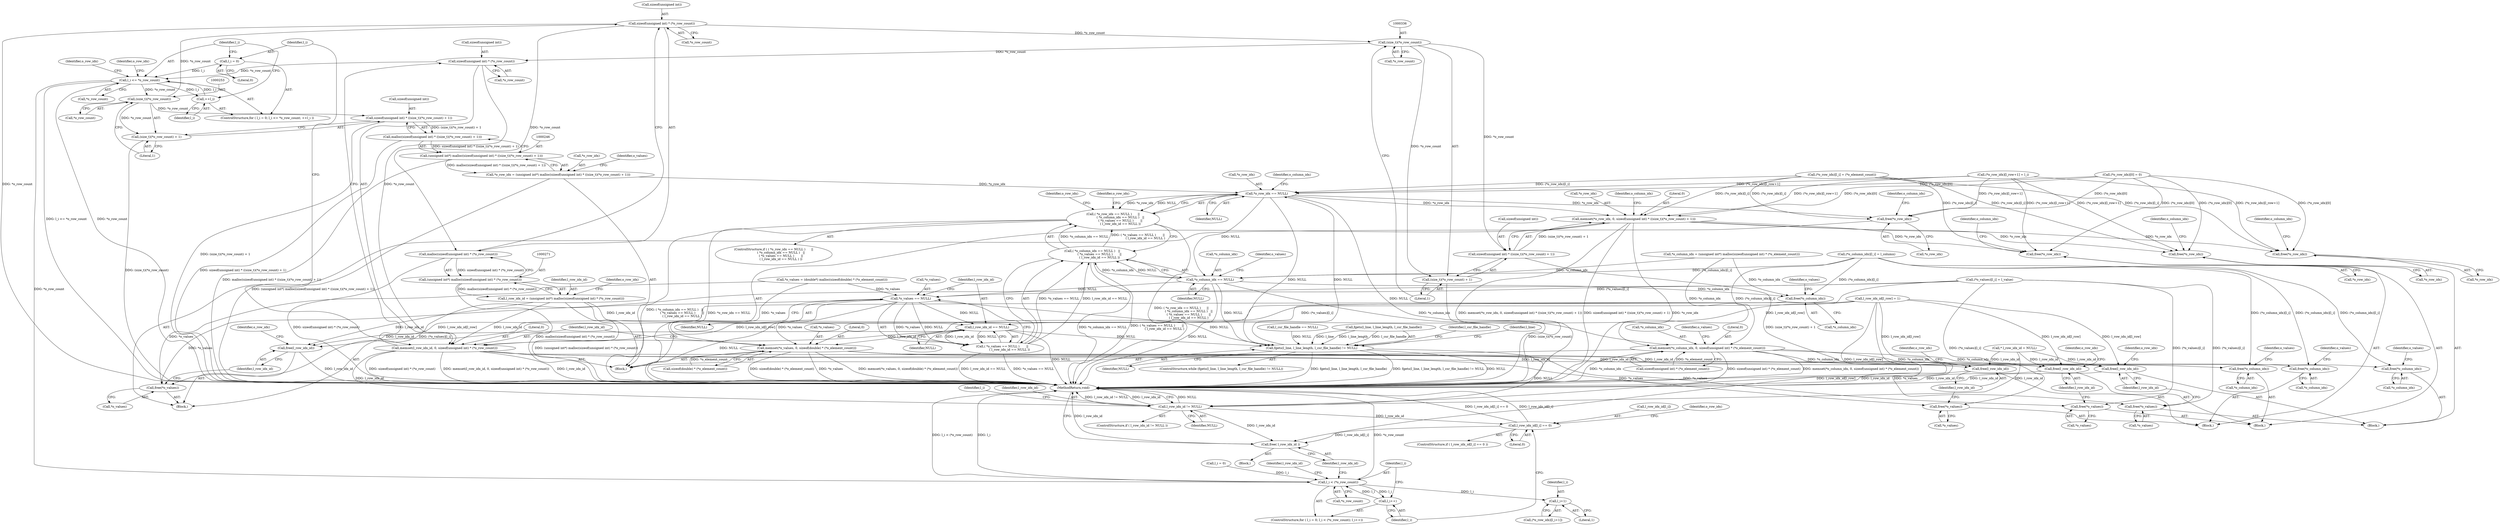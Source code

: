 digraph "0_libxsmm_151481489192e6d1997f8bde52c5c425ea41741d_2@API" {
"1000273" [label="(Call,sizeof(unsigned int) * (*o_row_count))"];
"1000252" [label="(Call,(size_t)(*o_row_count))"];
"1000370" [label="(Call,l_i <= *o_row_count)"];
"1000374" [label="(Call,++l_i)"];
"1000367" [label="(Call,l_i = 0)"];
"1000361" [label="(Call,sizeof(unsigned int) * (*o_row_count))"];
"1000335" [label="(Call,(size_t)(*o_row_count))"];
"1000273" [label="(Call,sizeof(unsigned int) * (*o_row_count))"];
"1000272" [label="(Call,malloc(sizeof(unsigned int) * (*o_row_count)))"];
"1000270" [label="(Call,(unsigned int*) malloc(sizeof(unsigned int) * (*o_row_count)))"];
"1000268" [label="(Call,l_row_idx_id = (unsigned int*) malloc(sizeof(unsigned int) * (*o_row_count)))"];
"1000294" [label="(Call,l_row_idx_id == NULL)"];
"1000164" [label="(Call,fgets(l_line, l_line_length, l_csr_file_handle) != NULL)"];
"1000280" [label="(Call,*o_row_idx == NULL)"];
"1000279" [label="(Call,( *o_row_idx == NULL )      ||\n               ( *o_column_idx == NULL )   ||\n               ( *o_values == NULL )       ||\n               ( l_row_idx_id == NULL ))"];
"1000285" [label="(Call,*o_column_idx == NULL)"];
"1000284" [label="(Call,( *o_column_idx == NULL )   ||\n               ( *o_values == NULL )       ||\n               ( l_row_idx_id == NULL ))"];
"1000290" [label="(Call,*o_values == NULL)"];
"1000289" [label="(Call,( *o_values == NULL )       ||\n               ( l_row_idx_id == NULL ))"];
"1000304" [label="(Call,free(*o_values))"];
"1000349" [label="(Call,memset(*o_values, 0, sizeof(double) * (*o_element_count)))"];
"1000183" [label="(Call,free(*o_values))"];
"1000436" [label="(Call,free(*o_values))"];
"1000504" [label="(Call,free(*o_values))"];
"1000301" [label="(Call,free(*o_column_idx))"];
"1000340" [label="(Call,memset(*o_column_idx, 0, sizeof(unsigned int) * (*o_element_count)))"];
"1000180" [label="(Call,free(*o_column_idx))"];
"1000433" [label="(Call,free(*o_column_idx))"];
"1000501" [label="(Call,free(*o_column_idx))"];
"1000298" [label="(Call,free(*o_row_idx))"];
"1000327" [label="(Call,memset(*o_row_idx, 0, sizeof(unsigned int) * ((size_t)(*o_row_count) + 1)))"];
"1000177" [label="(Call,free(*o_row_idx))"];
"1000430" [label="(Call,free(*o_row_idx))"];
"1000498" [label="(Call,free(*o_row_idx))"];
"1000526" [label="(Call,l_row_idx_id != NULL)"];
"1000542" [label="(Call,l_row_idx_id[l_i] == 0)"];
"1000559" [label="(Call,free( l_row_idx_id ))"];
"1000307" [label="(Call,free(l_row_idx_id))"];
"1000358" [label="(Call,memset(l_row_idx_id, 0, sizeof(unsigned int) * (*o_row_count)))"];
"1000186" [label="(Call,free(l_row_idx_id))"];
"1000439" [label="(Call,free(l_row_idx_id))"];
"1000507" [label="(Call,free(l_row_idx_id))"];
"1000331" [label="(Call,sizeof(unsigned int) * ((size_t)(*o_row_count) + 1))"];
"1000334" [label="(Call,(size_t)(*o_row_count) + 1)"];
"1000248" [label="(Call,sizeof(unsigned int) * ((size_t)(*o_row_count) + 1))"];
"1000247" [label="(Call,malloc(sizeof(unsigned int) * ((size_t)(*o_row_count) + 1)))"];
"1000245" [label="(Call,(unsigned int*) malloc(sizeof(unsigned int) * ((size_t)(*o_row_count) + 1)))"];
"1000242" [label="(Call,*o_row_idx = (unsigned int*) malloc(sizeof(unsigned int) * ((size_t)(*o_row_count) + 1)))"];
"1000251" [label="(Call,(size_t)(*o_row_count) + 1)"];
"1000534" [label="(Call,l_i < (*o_row_count))"];
"1000538" [label="(Call,l_i++)"];
"1000552" [label="(Call,l_i+1)"];
"1000561" [label="(MethodReturn,void)"];
"1000249" [label="(Call,sizeof(unsigned int))"];
"1000482" [label="(Call,(*o_row_idx)[l_row+1] = l_i)"];
"1000274" [label="(Call,sizeof(unsigned int))"];
"1000308" [label="(Identifier,l_row_idx_id)"];
"1000477" [label="(Call,l_row_idx_id[l_row] = 1)"];
"1000243" [label="(Call,*o_row_idx)"];
"1000340" [label="(Call,memset(*o_column_idx, 0, sizeof(unsigned int) * (*o_element_count)))"];
"1000469" [label="(Call,(*o_values)[l_i] = l_value)"];
"1000288" [label="(Identifier,NULL)"];
"1000298" [label="(Call,free(*o_row_idx))"];
"1000371" [label="(Identifier,l_i)"];
"1000375" [label="(Identifier,l_i)"];
"1000295" [label="(Identifier,l_row_idx_id)"];
"1000286" [label="(Call,*o_column_idx)"];
"1000180" [label="(Call,free(*o_column_idx))"];
"1000551" [label="(Identifier,o_row_idx)"];
"1000526" [label="(Call,l_row_idx_id != NULL)"];
"1000506" [label="(Identifier,o_values)"];
"1000293" [label="(Identifier,NULL)"];
"1000362" [label="(Call,sizeof(unsigned int))"];
"1000230" [label="(Block,)"];
"1000528" [label="(Identifier,NULL)"];
"1000304" [label="(Call,free(*o_values))"];
"1000376" [label="(Call,(*o_row_idx)[l_i] = (*o_element_count))"];
"1000254" [label="(Call,*o_row_count)"];
"1000176" [label="(Block,)"];
"1000187" [label="(Identifier,l_row_idx_id)"];
"1000383" [label="(Call,(*o_row_idx)[0] = 0)"];
"1000505" [label="(Call,*o_values)"];
"1000352" [label="(Literal,0)"];
"1000532" [label="(Identifier,l_i)"];
"1000360" [label="(Literal,0)"];
"1000330" [label="(Literal,0)"];
"1000491" [label="(Identifier,l_csr_file_handle)"];
"1000436" [label="(Call,free(*o_values))"];
"1000290" [label="(Call,*o_values == NULL)"];
"1000361" [label="(Call,sizeof(unsigned int) * (*o_row_count))"];
"1000285" [label="(Call,*o_column_idx == NULL)"];
"1000433" [label="(Call,free(*o_column_idx))"];
"1000307" [label="(Call,free(l_row_idx_id))"];
"1000542" [label="(Call,l_row_idx_id[l_i] == 0)"];
"1000437" [label="(Call,*o_values)"];
"1000504" [label="(Call,free(*o_values))"];
"1000502" [label="(Call,*o_column_idx)"];
"1000530" [label="(ControlStructure,for ( l_i = 0; l_i < (*o_row_count); l_i++))"];
"1000359" [label="(Identifier,l_row_idx_id)"];
"1000302" [label="(Call,*o_column_idx)"];
"1000182" [label="(Identifier,o_column_idx)"];
"1000435" [label="(Identifier,o_column_idx)"];
"1000498" [label="(Call,free(*o_row_idx))"];
"1000297" [label="(Block,)"];
"1000174" [label="(Identifier,l_line)"];
"1000256" [label="(Literal,1)"];
"1000311" [label="(Identifier,o_row_idx)"];
"1000178" [label="(Call,*o_row_idx)"];
"1000531" [label="(Call,l_i = 0)"];
"1000536" [label="(Call,*o_row_count)"];
"1000541" [label="(ControlStructure,if ( l_row_idx_id[l_i] == 0 ))"];
"1000434" [label="(Call,*o_column_idx)"];
"1000370" [label="(Call,l_i <= *o_row_count)"];
"1000349" [label="(Call,memset(*o_values, 0, sizeof(double) * (*o_element_count)))"];
"1000366" [label="(ControlStructure,for ( l_i = 0; l_i <= *o_row_count; ++l_i ))"];
"1000546" [label="(Literal,0)"];
"1000165" [label="(Call,fgets(l_line, l_line_length, l_csr_file_handle))"];
"1000231" [label="(Call,*o_column_idx = (unsigned int*) malloc(sizeof(unsigned int) * (*o_element_count)))"];
"1000259" [label="(Identifier,o_values)"];
"1000353" [label="(Call,sizeof(double) * (*o_element_count))"];
"1000344" [label="(Call,sizeof(unsigned int) * (*o_element_count))"];
"1000499" [label="(Call,*o_row_idx)"];
"1000535" [label="(Identifier,l_i)"];
"1000280" [label="(Call,*o_row_idx == NULL)"];
"1000329" [label="(Identifier,o_row_idx)"];
"1000351" [label="(Identifier,o_values)"];
"1000169" [label="(Identifier,NULL)"];
"1000164" [label="(Call,fgets(l_line, l_line_length, l_csr_file_handle) != NULL)"];
"1000386" [label="(Identifier,o_row_idx)"];
"1000430" [label="(Call,free(*o_row_idx))"];
"1000438" [label="(Identifier,o_values)"];
"1000292" [label="(Identifier,o_values)"];
"1000559" [label="(Call,free( l_row_idx_id ))"];
"1000268" [label="(Call,l_row_idx_id = (unsigned int*) malloc(sizeof(unsigned int) * (*o_row_count)))"];
"1000497" [label="(Block,)"];
"1000184" [label="(Call,*o_values)"];
"1000529" [label="(Block,)"];
"1000142" [label="(Call,* l_row_idx_id = NULL)"];
"1000463" [label="(Call,(*o_column_idx)[l_i] = l_column)"];
"1000439" [label="(Call,free(l_row_idx_id))"];
"1000507" [label="(Call,free(l_row_idx_id))"];
"1000443" [label="(Identifier,o_row_idx)"];
"1000368" [label="(Identifier,l_i)"];
"1000279" [label="(Call,( *o_row_idx == NULL )      ||\n               ( *o_column_idx == NULL )   ||\n               ( *o_values == NULL )       ||\n               ( l_row_idx_id == NULL ))"];
"1000332" [label="(Call,sizeof(unsigned int))"];
"1000299" [label="(Call,*o_row_idx)"];
"1000270" [label="(Call,(unsigned int*) malloc(sizeof(unsigned int) * (*o_row_count)))"];
"1000511" [label="(Identifier,o_row_idx)"];
"1000379" [label="(Identifier,o_row_idx)"];
"1000276" [label="(Call,*o_row_count)"];
"1000300" [label="(Identifier,o_row_idx)"];
"1000328" [label="(Call,*o_row_idx)"];
"1000431" [label="(Call,*o_row_idx)"];
"1000190" [label="(Identifier,o_row_idx)"];
"1000186" [label="(Call,free(l_row_idx_id))"];
"1000342" [label="(Identifier,o_column_idx)"];
"1000257" [label="(Call,*o_values = (double*) malloc(sizeof(double) * (*o_element_count)))"];
"1000272" [label="(Call,malloc(sizeof(unsigned int) * (*o_row_count)))"];
"1000294" [label="(Call,l_row_idx_id == NULL)"];
"1000335" [label="(Call,(size_t)(*o_row_count))"];
"1000183" [label="(Call,free(*o_values))"];
"1000334" [label="(Call,(size_t)(*o_row_count) + 1)"];
"1000364" [label="(Call,*o_row_count)"];
"1000501" [label="(Call,free(*o_column_idx))"];
"1000185" [label="(Identifier,o_values)"];
"1000252" [label="(Call,(size_t)(*o_row_count))"];
"1000177" [label="(Call,free(*o_row_idx))"];
"1000296" [label="(Identifier,NULL)"];
"1000155" [label="(Call,l_csr_file_handle == NULL)"];
"1000248" [label="(Call,sizeof(unsigned int) * ((size_t)(*o_row_count) + 1))"];
"1000429" [label="(Block,)"];
"1000549" [label="(Call,(*o_row_idx)[l_i+1])"];
"1000305" [label="(Call,*o_values)"];
"1000327" [label="(Call,memset(*o_row_idx, 0, sizeof(unsigned int) * ((size_t)(*o_row_count) + 1)))"];
"1000503" [label="(Identifier,o_column_idx)"];
"1000343" [label="(Literal,0)"];
"1000283" [label="(Identifier,NULL)"];
"1000247" [label="(Call,malloc(sizeof(unsigned int) * ((size_t)(*o_row_count) + 1)))"];
"1000539" [label="(Identifier,l_i)"];
"1000291" [label="(Call,*o_values)"];
"1000163" [label="(ControlStructure,while (fgets(l_line, l_line_length, l_csr_file_handle) != NULL))"];
"1000303" [label="(Identifier,o_column_idx)"];
"1000242" [label="(Call,*o_row_idx = (unsigned int*) malloc(sizeof(unsigned int) * ((size_t)(*o_row_count) + 1)))"];
"1000278" [label="(ControlStructure,if ( ( *o_row_idx == NULL )      ||\n               ( *o_column_idx == NULL )   ||\n               ( *o_values == NULL )       ||\n               ( l_row_idx_id == NULL ) ))"];
"1000251" [label="(Call,(size_t)(*o_row_count) + 1)"];
"1000525" [label="(ControlStructure,if ( l_row_idx_id != NULL ))"];
"1000554" [label="(Literal,1)"];
"1000560" [label="(Identifier,l_row_idx_id)"];
"1000369" [label="(Literal,0)"];
"1000284" [label="(Call,( *o_column_idx == NULL )   ||\n               ( *o_values == NULL )       ||\n               ( l_row_idx_id == NULL ))"];
"1000440" [label="(Identifier,l_row_idx_id)"];
"1000534" [label="(Call,l_i < (*o_row_count))"];
"1000527" [label="(Identifier,l_row_idx_id)"];
"1000553" [label="(Identifier,l_i)"];
"1000552" [label="(Call,l_i+1)"];
"1000301" [label="(Call,free(*o_column_idx))"];
"1000281" [label="(Call,*o_row_idx)"];
"1000306" [label="(Identifier,o_values)"];
"1000367" [label="(Call,l_i = 0)"];
"1000269" [label="(Identifier,l_row_idx_id)"];
"1000282" [label="(Identifier,o_row_idx)"];
"1000287" [label="(Identifier,o_column_idx)"];
"1000339" [label="(Literal,1)"];
"1000350" [label="(Call,*o_values)"];
"1000544" [label="(Identifier,l_row_idx_id)"];
"1000273" [label="(Call,sizeof(unsigned int) * (*o_row_count))"];
"1000358" [label="(Call,memset(l_row_idx_id, 0, sizeof(unsigned int) * (*o_row_count)))"];
"1000289" [label="(Call,( *o_values == NULL )       ||\n               ( l_row_idx_id == NULL ))"];
"1000372" [label="(Call,*o_row_count)"];
"1000337" [label="(Call,*o_row_count)"];
"1000538" [label="(Call,l_i++)"];
"1000181" [label="(Call,*o_column_idx)"];
"1000341" [label="(Call,*o_column_idx)"];
"1000543" [label="(Call,l_row_idx_id[l_i])"];
"1000245" [label="(Call,(unsigned int*) malloc(sizeof(unsigned int) * ((size_t)(*o_row_count) + 1)))"];
"1000508" [label="(Identifier,l_row_idx_id)"];
"1000331" [label="(Call,sizeof(unsigned int) * ((size_t)(*o_row_count) + 1))"];
"1000374" [label="(Call,++l_i)"];
"1000273" -> "1000272"  [label="AST: "];
"1000273" -> "1000276"  [label="CFG: "];
"1000274" -> "1000273"  [label="AST: "];
"1000276" -> "1000273"  [label="AST: "];
"1000272" -> "1000273"  [label="CFG: "];
"1000273" -> "1000561"  [label="DDG: *o_row_count"];
"1000273" -> "1000272"  [label="DDG: *o_row_count"];
"1000252" -> "1000273"  [label="DDG: *o_row_count"];
"1000273" -> "1000335"  [label="DDG: *o_row_count"];
"1000252" -> "1000251"  [label="AST: "];
"1000252" -> "1000254"  [label="CFG: "];
"1000253" -> "1000252"  [label="AST: "];
"1000254" -> "1000252"  [label="AST: "];
"1000256" -> "1000252"  [label="CFG: "];
"1000252" -> "1000248"  [label="DDG: *o_row_count"];
"1000252" -> "1000251"  [label="DDG: *o_row_count"];
"1000370" -> "1000252"  [label="DDG: *o_row_count"];
"1000370" -> "1000366"  [label="AST: "];
"1000370" -> "1000372"  [label="CFG: "];
"1000371" -> "1000370"  [label="AST: "];
"1000372" -> "1000370"  [label="AST: "];
"1000379" -> "1000370"  [label="CFG: "];
"1000386" -> "1000370"  [label="CFG: "];
"1000370" -> "1000561"  [label="DDG: l_i <= *o_row_count"];
"1000370" -> "1000561"  [label="DDG: *o_row_count"];
"1000374" -> "1000370"  [label="DDG: l_i"];
"1000367" -> "1000370"  [label="DDG: l_i"];
"1000361" -> "1000370"  [label="DDG: *o_row_count"];
"1000370" -> "1000374"  [label="DDG: l_i"];
"1000370" -> "1000534"  [label="DDG: *o_row_count"];
"1000374" -> "1000366"  [label="AST: "];
"1000374" -> "1000375"  [label="CFG: "];
"1000375" -> "1000374"  [label="AST: "];
"1000371" -> "1000374"  [label="CFG: "];
"1000367" -> "1000366"  [label="AST: "];
"1000367" -> "1000369"  [label="CFG: "];
"1000368" -> "1000367"  [label="AST: "];
"1000369" -> "1000367"  [label="AST: "];
"1000371" -> "1000367"  [label="CFG: "];
"1000361" -> "1000358"  [label="AST: "];
"1000361" -> "1000364"  [label="CFG: "];
"1000362" -> "1000361"  [label="AST: "];
"1000364" -> "1000361"  [label="AST: "];
"1000358" -> "1000361"  [label="CFG: "];
"1000361" -> "1000358"  [label="DDG: *o_row_count"];
"1000335" -> "1000361"  [label="DDG: *o_row_count"];
"1000335" -> "1000334"  [label="AST: "];
"1000335" -> "1000337"  [label="CFG: "];
"1000336" -> "1000335"  [label="AST: "];
"1000337" -> "1000335"  [label="AST: "];
"1000339" -> "1000335"  [label="CFG: "];
"1000335" -> "1000331"  [label="DDG: *o_row_count"];
"1000335" -> "1000334"  [label="DDG: *o_row_count"];
"1000272" -> "1000270"  [label="AST: "];
"1000270" -> "1000272"  [label="CFG: "];
"1000272" -> "1000561"  [label="DDG: sizeof(unsigned int) * (*o_row_count)"];
"1000272" -> "1000270"  [label="DDG: sizeof(unsigned int) * (*o_row_count)"];
"1000270" -> "1000268"  [label="AST: "];
"1000271" -> "1000270"  [label="AST: "];
"1000268" -> "1000270"  [label="CFG: "];
"1000270" -> "1000561"  [label="DDG: malloc(sizeof(unsigned int) * (*o_row_count))"];
"1000270" -> "1000268"  [label="DDG: malloc(sizeof(unsigned int) * (*o_row_count))"];
"1000268" -> "1000230"  [label="AST: "];
"1000269" -> "1000268"  [label="AST: "];
"1000282" -> "1000268"  [label="CFG: "];
"1000268" -> "1000561"  [label="DDG: (unsigned int*) malloc(sizeof(unsigned int) * (*o_row_count))"];
"1000268" -> "1000294"  [label="DDG: l_row_idx_id"];
"1000268" -> "1000307"  [label="DDG: l_row_idx_id"];
"1000268" -> "1000358"  [label="DDG: l_row_idx_id"];
"1000294" -> "1000289"  [label="AST: "];
"1000294" -> "1000296"  [label="CFG: "];
"1000295" -> "1000294"  [label="AST: "];
"1000296" -> "1000294"  [label="AST: "];
"1000289" -> "1000294"  [label="CFG: "];
"1000294" -> "1000561"  [label="DDG: NULL"];
"1000294" -> "1000164"  [label="DDG: NULL"];
"1000294" -> "1000289"  [label="DDG: l_row_idx_id"];
"1000294" -> "1000289"  [label="DDG: NULL"];
"1000477" -> "1000294"  [label="DDG: l_row_idx_id[l_row]"];
"1000290" -> "1000294"  [label="DDG: NULL"];
"1000294" -> "1000307"  [label="DDG: l_row_idx_id"];
"1000294" -> "1000358"  [label="DDG: l_row_idx_id"];
"1000164" -> "1000163"  [label="AST: "];
"1000164" -> "1000169"  [label="CFG: "];
"1000165" -> "1000164"  [label="AST: "];
"1000169" -> "1000164"  [label="AST: "];
"1000174" -> "1000164"  [label="CFG: "];
"1000491" -> "1000164"  [label="CFG: "];
"1000164" -> "1000561"  [label="DDG: fgets(l_line, l_line_length, l_csr_file_handle) != NULL"];
"1000164" -> "1000561"  [label="DDG: NULL"];
"1000164" -> "1000561"  [label="DDG: fgets(l_line, l_line_length, l_csr_file_handle)"];
"1000165" -> "1000164"  [label="DDG: l_line"];
"1000165" -> "1000164"  [label="DDG: l_line_length"];
"1000165" -> "1000164"  [label="DDG: l_csr_file_handle"];
"1000285" -> "1000164"  [label="DDG: NULL"];
"1000280" -> "1000164"  [label="DDG: NULL"];
"1000290" -> "1000164"  [label="DDG: NULL"];
"1000155" -> "1000164"  [label="DDG: NULL"];
"1000164" -> "1000280"  [label="DDG: NULL"];
"1000164" -> "1000526"  [label="DDG: NULL"];
"1000280" -> "1000279"  [label="AST: "];
"1000280" -> "1000283"  [label="CFG: "];
"1000281" -> "1000280"  [label="AST: "];
"1000283" -> "1000280"  [label="AST: "];
"1000287" -> "1000280"  [label="CFG: "];
"1000279" -> "1000280"  [label="CFG: "];
"1000280" -> "1000561"  [label="DDG: NULL"];
"1000280" -> "1000279"  [label="DDG: *o_row_idx"];
"1000280" -> "1000279"  [label="DDG: NULL"];
"1000376" -> "1000280"  [label="DDG: (*o_row_idx)[l_i]"];
"1000383" -> "1000280"  [label="DDG: (*o_row_idx)[0]"];
"1000482" -> "1000280"  [label="DDG: (*o_row_idx)[l_row+1]"];
"1000242" -> "1000280"  [label="DDG: *o_row_idx"];
"1000280" -> "1000285"  [label="DDG: NULL"];
"1000280" -> "1000298"  [label="DDG: *o_row_idx"];
"1000280" -> "1000327"  [label="DDG: *o_row_idx"];
"1000279" -> "1000278"  [label="AST: "];
"1000279" -> "1000284"  [label="CFG: "];
"1000284" -> "1000279"  [label="AST: "];
"1000300" -> "1000279"  [label="CFG: "];
"1000329" -> "1000279"  [label="CFG: "];
"1000279" -> "1000561"  [label="DDG: ( *o_column_idx == NULL )   ||\n               ( *o_values == NULL )       ||\n               ( l_row_idx_id == NULL )"];
"1000279" -> "1000561"  [label="DDG: *o_row_idx == NULL"];
"1000279" -> "1000561"  [label="DDG: ( *o_row_idx == NULL )      ||\n               ( *o_column_idx == NULL )   ||\n               ( *o_values == NULL )       ||\n               ( l_row_idx_id == NULL )"];
"1000284" -> "1000279"  [label="DDG: *o_column_idx == NULL"];
"1000284" -> "1000279"  [label="DDG: ( *o_values == NULL )       ||\n               ( l_row_idx_id == NULL )"];
"1000285" -> "1000284"  [label="AST: "];
"1000285" -> "1000288"  [label="CFG: "];
"1000286" -> "1000285"  [label="AST: "];
"1000288" -> "1000285"  [label="AST: "];
"1000292" -> "1000285"  [label="CFG: "];
"1000284" -> "1000285"  [label="CFG: "];
"1000285" -> "1000561"  [label="DDG: NULL"];
"1000285" -> "1000284"  [label="DDG: *o_column_idx"];
"1000285" -> "1000284"  [label="DDG: NULL"];
"1000463" -> "1000285"  [label="DDG: (*o_column_idx)[l_i]"];
"1000231" -> "1000285"  [label="DDG: *o_column_idx"];
"1000285" -> "1000290"  [label="DDG: NULL"];
"1000285" -> "1000301"  [label="DDG: *o_column_idx"];
"1000285" -> "1000340"  [label="DDG: *o_column_idx"];
"1000284" -> "1000289"  [label="CFG: "];
"1000289" -> "1000284"  [label="AST: "];
"1000284" -> "1000561"  [label="DDG: *o_column_idx == NULL"];
"1000284" -> "1000561"  [label="DDG: ( *o_values == NULL )       ||\n               ( l_row_idx_id == NULL )"];
"1000289" -> "1000284"  [label="DDG: *o_values == NULL"];
"1000289" -> "1000284"  [label="DDG: l_row_idx_id == NULL"];
"1000290" -> "1000289"  [label="AST: "];
"1000290" -> "1000293"  [label="CFG: "];
"1000291" -> "1000290"  [label="AST: "];
"1000293" -> "1000290"  [label="AST: "];
"1000295" -> "1000290"  [label="CFG: "];
"1000289" -> "1000290"  [label="CFG: "];
"1000290" -> "1000561"  [label="DDG: NULL"];
"1000290" -> "1000289"  [label="DDG: *o_values"];
"1000290" -> "1000289"  [label="DDG: NULL"];
"1000257" -> "1000290"  [label="DDG: *o_values"];
"1000469" -> "1000290"  [label="DDG: (*o_values)[l_i]"];
"1000290" -> "1000304"  [label="DDG: *o_values"];
"1000290" -> "1000349"  [label="DDG: *o_values"];
"1000289" -> "1000561"  [label="DDG: l_row_idx_id == NULL"];
"1000289" -> "1000561"  [label="DDG: *o_values == NULL"];
"1000304" -> "1000297"  [label="AST: "];
"1000304" -> "1000305"  [label="CFG: "];
"1000305" -> "1000304"  [label="AST: "];
"1000308" -> "1000304"  [label="CFG: "];
"1000257" -> "1000304"  [label="DDG: *o_values"];
"1000469" -> "1000304"  [label="DDG: (*o_values)[l_i]"];
"1000349" -> "1000230"  [label="AST: "];
"1000349" -> "1000353"  [label="CFG: "];
"1000350" -> "1000349"  [label="AST: "];
"1000352" -> "1000349"  [label="AST: "];
"1000353" -> "1000349"  [label="AST: "];
"1000359" -> "1000349"  [label="CFG: "];
"1000349" -> "1000561"  [label="DDG: memset(*o_values, 0, sizeof(double) * (*o_element_count))"];
"1000349" -> "1000561"  [label="DDG: sizeof(double) * (*o_element_count)"];
"1000349" -> "1000561"  [label="DDG: *o_values"];
"1000349" -> "1000183"  [label="DDG: *o_values"];
"1000257" -> "1000349"  [label="DDG: *o_values"];
"1000469" -> "1000349"  [label="DDG: (*o_values)[l_i]"];
"1000353" -> "1000349"  [label="DDG: *o_element_count"];
"1000349" -> "1000436"  [label="DDG: *o_values"];
"1000349" -> "1000504"  [label="DDG: *o_values"];
"1000183" -> "1000176"  [label="AST: "];
"1000183" -> "1000184"  [label="CFG: "];
"1000184" -> "1000183"  [label="AST: "];
"1000187" -> "1000183"  [label="CFG: "];
"1000469" -> "1000183"  [label="DDG: (*o_values)[l_i]"];
"1000436" -> "1000429"  [label="AST: "];
"1000436" -> "1000437"  [label="CFG: "];
"1000437" -> "1000436"  [label="AST: "];
"1000440" -> "1000436"  [label="CFG: "];
"1000469" -> "1000436"  [label="DDG: (*o_values)[l_i]"];
"1000504" -> "1000497"  [label="AST: "];
"1000504" -> "1000505"  [label="CFG: "];
"1000505" -> "1000504"  [label="AST: "];
"1000508" -> "1000504"  [label="CFG: "];
"1000469" -> "1000504"  [label="DDG: (*o_values)[l_i]"];
"1000301" -> "1000297"  [label="AST: "];
"1000301" -> "1000302"  [label="CFG: "];
"1000302" -> "1000301"  [label="AST: "];
"1000306" -> "1000301"  [label="CFG: "];
"1000463" -> "1000301"  [label="DDG: (*o_column_idx)[l_i]"];
"1000231" -> "1000301"  [label="DDG: *o_column_idx"];
"1000340" -> "1000230"  [label="AST: "];
"1000340" -> "1000344"  [label="CFG: "];
"1000341" -> "1000340"  [label="AST: "];
"1000343" -> "1000340"  [label="AST: "];
"1000344" -> "1000340"  [label="AST: "];
"1000351" -> "1000340"  [label="CFG: "];
"1000340" -> "1000561"  [label="DDG: sizeof(unsigned int) * (*o_element_count)"];
"1000340" -> "1000561"  [label="DDG: memset(*o_column_idx, 0, sizeof(unsigned int) * (*o_element_count))"];
"1000340" -> "1000561"  [label="DDG: *o_column_idx"];
"1000340" -> "1000180"  [label="DDG: *o_column_idx"];
"1000463" -> "1000340"  [label="DDG: (*o_column_idx)[l_i]"];
"1000231" -> "1000340"  [label="DDG: *o_column_idx"];
"1000344" -> "1000340"  [label="DDG: *o_element_count"];
"1000340" -> "1000433"  [label="DDG: *o_column_idx"];
"1000340" -> "1000501"  [label="DDG: *o_column_idx"];
"1000180" -> "1000176"  [label="AST: "];
"1000180" -> "1000181"  [label="CFG: "];
"1000181" -> "1000180"  [label="AST: "];
"1000185" -> "1000180"  [label="CFG: "];
"1000463" -> "1000180"  [label="DDG: (*o_column_idx)[l_i]"];
"1000433" -> "1000429"  [label="AST: "];
"1000433" -> "1000434"  [label="CFG: "];
"1000434" -> "1000433"  [label="AST: "];
"1000438" -> "1000433"  [label="CFG: "];
"1000463" -> "1000433"  [label="DDG: (*o_column_idx)[l_i]"];
"1000501" -> "1000497"  [label="AST: "];
"1000501" -> "1000502"  [label="CFG: "];
"1000502" -> "1000501"  [label="AST: "];
"1000506" -> "1000501"  [label="CFG: "];
"1000463" -> "1000501"  [label="DDG: (*o_column_idx)[l_i]"];
"1000298" -> "1000297"  [label="AST: "];
"1000298" -> "1000299"  [label="CFG: "];
"1000299" -> "1000298"  [label="AST: "];
"1000303" -> "1000298"  [label="CFG: "];
"1000376" -> "1000298"  [label="DDG: (*o_row_idx)[l_i]"];
"1000383" -> "1000298"  [label="DDG: (*o_row_idx)[0]"];
"1000482" -> "1000298"  [label="DDG: (*o_row_idx)[l_row+1]"];
"1000327" -> "1000230"  [label="AST: "];
"1000327" -> "1000331"  [label="CFG: "];
"1000328" -> "1000327"  [label="AST: "];
"1000330" -> "1000327"  [label="AST: "];
"1000331" -> "1000327"  [label="AST: "];
"1000342" -> "1000327"  [label="CFG: "];
"1000327" -> "1000561"  [label="DDG: sizeof(unsigned int) * ((size_t)(*o_row_count) + 1)"];
"1000327" -> "1000561"  [label="DDG: *o_row_idx"];
"1000327" -> "1000561"  [label="DDG: memset(*o_row_idx, 0, sizeof(unsigned int) * ((size_t)(*o_row_count) + 1))"];
"1000327" -> "1000177"  [label="DDG: *o_row_idx"];
"1000376" -> "1000327"  [label="DDG: (*o_row_idx)[l_i]"];
"1000383" -> "1000327"  [label="DDG: (*o_row_idx)[0]"];
"1000482" -> "1000327"  [label="DDG: (*o_row_idx)[l_row+1]"];
"1000331" -> "1000327"  [label="DDG: (size_t)(*o_row_count) + 1"];
"1000327" -> "1000430"  [label="DDG: *o_row_idx"];
"1000327" -> "1000498"  [label="DDG: *o_row_idx"];
"1000177" -> "1000176"  [label="AST: "];
"1000177" -> "1000178"  [label="CFG: "];
"1000178" -> "1000177"  [label="AST: "];
"1000182" -> "1000177"  [label="CFG: "];
"1000376" -> "1000177"  [label="DDG: (*o_row_idx)[l_i]"];
"1000383" -> "1000177"  [label="DDG: (*o_row_idx)[0]"];
"1000482" -> "1000177"  [label="DDG: (*o_row_idx)[l_row+1]"];
"1000430" -> "1000429"  [label="AST: "];
"1000430" -> "1000431"  [label="CFG: "];
"1000431" -> "1000430"  [label="AST: "];
"1000435" -> "1000430"  [label="CFG: "];
"1000376" -> "1000430"  [label="DDG: (*o_row_idx)[l_i]"];
"1000383" -> "1000430"  [label="DDG: (*o_row_idx)[0]"];
"1000482" -> "1000430"  [label="DDG: (*o_row_idx)[l_row+1]"];
"1000498" -> "1000497"  [label="AST: "];
"1000498" -> "1000499"  [label="CFG: "];
"1000499" -> "1000498"  [label="AST: "];
"1000503" -> "1000498"  [label="CFG: "];
"1000376" -> "1000498"  [label="DDG: (*o_row_idx)[l_i]"];
"1000383" -> "1000498"  [label="DDG: (*o_row_idx)[0]"];
"1000482" -> "1000498"  [label="DDG: (*o_row_idx)[l_row+1]"];
"1000526" -> "1000525"  [label="AST: "];
"1000526" -> "1000528"  [label="CFG: "];
"1000527" -> "1000526"  [label="AST: "];
"1000528" -> "1000526"  [label="AST: "];
"1000532" -> "1000526"  [label="CFG: "];
"1000561" -> "1000526"  [label="CFG: "];
"1000526" -> "1000561"  [label="DDG: NULL"];
"1000526" -> "1000561"  [label="DDG: l_row_idx_id != NULL"];
"1000526" -> "1000561"  [label="DDG: l_row_idx_id"];
"1000142" -> "1000526"  [label="DDG: l_row_idx_id"];
"1000477" -> "1000526"  [label="DDG: l_row_idx_id[l_row]"];
"1000358" -> "1000526"  [label="DDG: l_row_idx_id"];
"1000526" -> "1000542"  [label="DDG: l_row_idx_id"];
"1000526" -> "1000559"  [label="DDG: l_row_idx_id"];
"1000542" -> "1000541"  [label="AST: "];
"1000542" -> "1000546"  [label="CFG: "];
"1000543" -> "1000542"  [label="AST: "];
"1000546" -> "1000542"  [label="AST: "];
"1000551" -> "1000542"  [label="CFG: "];
"1000539" -> "1000542"  [label="CFG: "];
"1000542" -> "1000561"  [label="DDG: l_row_idx_id[l_i] == 0"];
"1000542" -> "1000561"  [label="DDG: l_row_idx_id[l_i]"];
"1000542" -> "1000559"  [label="DDG: l_row_idx_id[l_i]"];
"1000559" -> "1000529"  [label="AST: "];
"1000559" -> "1000560"  [label="CFG: "];
"1000560" -> "1000559"  [label="AST: "];
"1000561" -> "1000559"  [label="CFG: "];
"1000559" -> "1000561"  [label="DDG: l_row_idx_id"];
"1000477" -> "1000559"  [label="DDG: l_row_idx_id[l_row]"];
"1000307" -> "1000297"  [label="AST: "];
"1000307" -> "1000308"  [label="CFG: "];
"1000308" -> "1000307"  [label="AST: "];
"1000311" -> "1000307"  [label="CFG: "];
"1000307" -> "1000561"  [label="DDG: l_row_idx_id"];
"1000477" -> "1000307"  [label="DDG: l_row_idx_id[l_row]"];
"1000358" -> "1000230"  [label="AST: "];
"1000359" -> "1000358"  [label="AST: "];
"1000360" -> "1000358"  [label="AST: "];
"1000368" -> "1000358"  [label="CFG: "];
"1000358" -> "1000561"  [label="DDG: sizeof(unsigned int) * (*o_row_count)"];
"1000358" -> "1000561"  [label="DDG: memset(l_row_idx_id, 0, sizeof(unsigned int) * (*o_row_count))"];
"1000358" -> "1000561"  [label="DDG: l_row_idx_id"];
"1000358" -> "1000186"  [label="DDG: l_row_idx_id"];
"1000477" -> "1000358"  [label="DDG: l_row_idx_id[l_row]"];
"1000358" -> "1000439"  [label="DDG: l_row_idx_id"];
"1000358" -> "1000507"  [label="DDG: l_row_idx_id"];
"1000186" -> "1000176"  [label="AST: "];
"1000186" -> "1000187"  [label="CFG: "];
"1000187" -> "1000186"  [label="AST: "];
"1000190" -> "1000186"  [label="CFG: "];
"1000186" -> "1000561"  [label="DDG: l_row_idx_id"];
"1000142" -> "1000186"  [label="DDG: l_row_idx_id"];
"1000477" -> "1000186"  [label="DDG: l_row_idx_id[l_row]"];
"1000439" -> "1000429"  [label="AST: "];
"1000439" -> "1000440"  [label="CFG: "];
"1000440" -> "1000439"  [label="AST: "];
"1000443" -> "1000439"  [label="CFG: "];
"1000439" -> "1000561"  [label="DDG: l_row_idx_id"];
"1000142" -> "1000439"  [label="DDG: l_row_idx_id"];
"1000477" -> "1000439"  [label="DDG: l_row_idx_id[l_row]"];
"1000507" -> "1000497"  [label="AST: "];
"1000507" -> "1000508"  [label="CFG: "];
"1000508" -> "1000507"  [label="AST: "];
"1000511" -> "1000507"  [label="CFG: "];
"1000507" -> "1000561"  [label="DDG: l_row_idx_id"];
"1000142" -> "1000507"  [label="DDG: l_row_idx_id"];
"1000477" -> "1000507"  [label="DDG: l_row_idx_id[l_row]"];
"1000331" -> "1000334"  [label="CFG: "];
"1000332" -> "1000331"  [label="AST: "];
"1000334" -> "1000331"  [label="AST: "];
"1000331" -> "1000561"  [label="DDG: (size_t)(*o_row_count) + 1"];
"1000334" -> "1000339"  [label="CFG: "];
"1000339" -> "1000334"  [label="AST: "];
"1000334" -> "1000561"  [label="DDG: (size_t)(*o_row_count)"];
"1000248" -> "1000247"  [label="AST: "];
"1000248" -> "1000251"  [label="CFG: "];
"1000249" -> "1000248"  [label="AST: "];
"1000251" -> "1000248"  [label="AST: "];
"1000247" -> "1000248"  [label="CFG: "];
"1000248" -> "1000561"  [label="DDG: (size_t)(*o_row_count) + 1"];
"1000248" -> "1000247"  [label="DDG: (size_t)(*o_row_count) + 1"];
"1000247" -> "1000245"  [label="AST: "];
"1000245" -> "1000247"  [label="CFG: "];
"1000247" -> "1000561"  [label="DDG: sizeof(unsigned int) * ((size_t)(*o_row_count) + 1)"];
"1000247" -> "1000245"  [label="DDG: sizeof(unsigned int) * ((size_t)(*o_row_count) + 1)"];
"1000245" -> "1000242"  [label="AST: "];
"1000246" -> "1000245"  [label="AST: "];
"1000242" -> "1000245"  [label="CFG: "];
"1000245" -> "1000561"  [label="DDG: malloc(sizeof(unsigned int) * ((size_t)(*o_row_count) + 1))"];
"1000245" -> "1000242"  [label="DDG: malloc(sizeof(unsigned int) * ((size_t)(*o_row_count) + 1))"];
"1000242" -> "1000230"  [label="AST: "];
"1000243" -> "1000242"  [label="AST: "];
"1000259" -> "1000242"  [label="CFG: "];
"1000242" -> "1000561"  [label="DDG: (unsigned int*) malloc(sizeof(unsigned int) * ((size_t)(*o_row_count) + 1))"];
"1000251" -> "1000256"  [label="CFG: "];
"1000256" -> "1000251"  [label="AST: "];
"1000251" -> "1000561"  [label="DDG: (size_t)(*o_row_count)"];
"1000534" -> "1000530"  [label="AST: "];
"1000534" -> "1000536"  [label="CFG: "];
"1000535" -> "1000534"  [label="AST: "];
"1000536" -> "1000534"  [label="AST: "];
"1000544" -> "1000534"  [label="CFG: "];
"1000560" -> "1000534"  [label="CFG: "];
"1000534" -> "1000561"  [label="DDG: *o_row_count"];
"1000534" -> "1000561"  [label="DDG: l_i < (*o_row_count)"];
"1000534" -> "1000561"  [label="DDG: l_i"];
"1000538" -> "1000534"  [label="DDG: l_i"];
"1000531" -> "1000534"  [label="DDG: l_i"];
"1000534" -> "1000538"  [label="DDG: l_i"];
"1000534" -> "1000552"  [label="DDG: l_i"];
"1000538" -> "1000530"  [label="AST: "];
"1000538" -> "1000539"  [label="CFG: "];
"1000539" -> "1000538"  [label="AST: "];
"1000535" -> "1000538"  [label="CFG: "];
"1000552" -> "1000549"  [label="AST: "];
"1000552" -> "1000554"  [label="CFG: "];
"1000553" -> "1000552"  [label="AST: "];
"1000554" -> "1000552"  [label="AST: "];
"1000549" -> "1000552"  [label="CFG: "];
}
